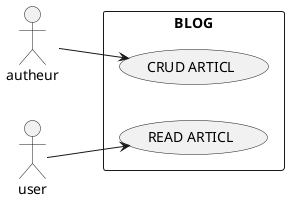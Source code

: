 @startuml Blog
left to right direction
actor "autheur" as us
actor "user" as ad
rectangle BLOG {
  usecase "CRUD ARTICL" as UC1
  usecase "READ ARTICL" as UC2
}
us --> UC1
ad --> UC2
@enduml

